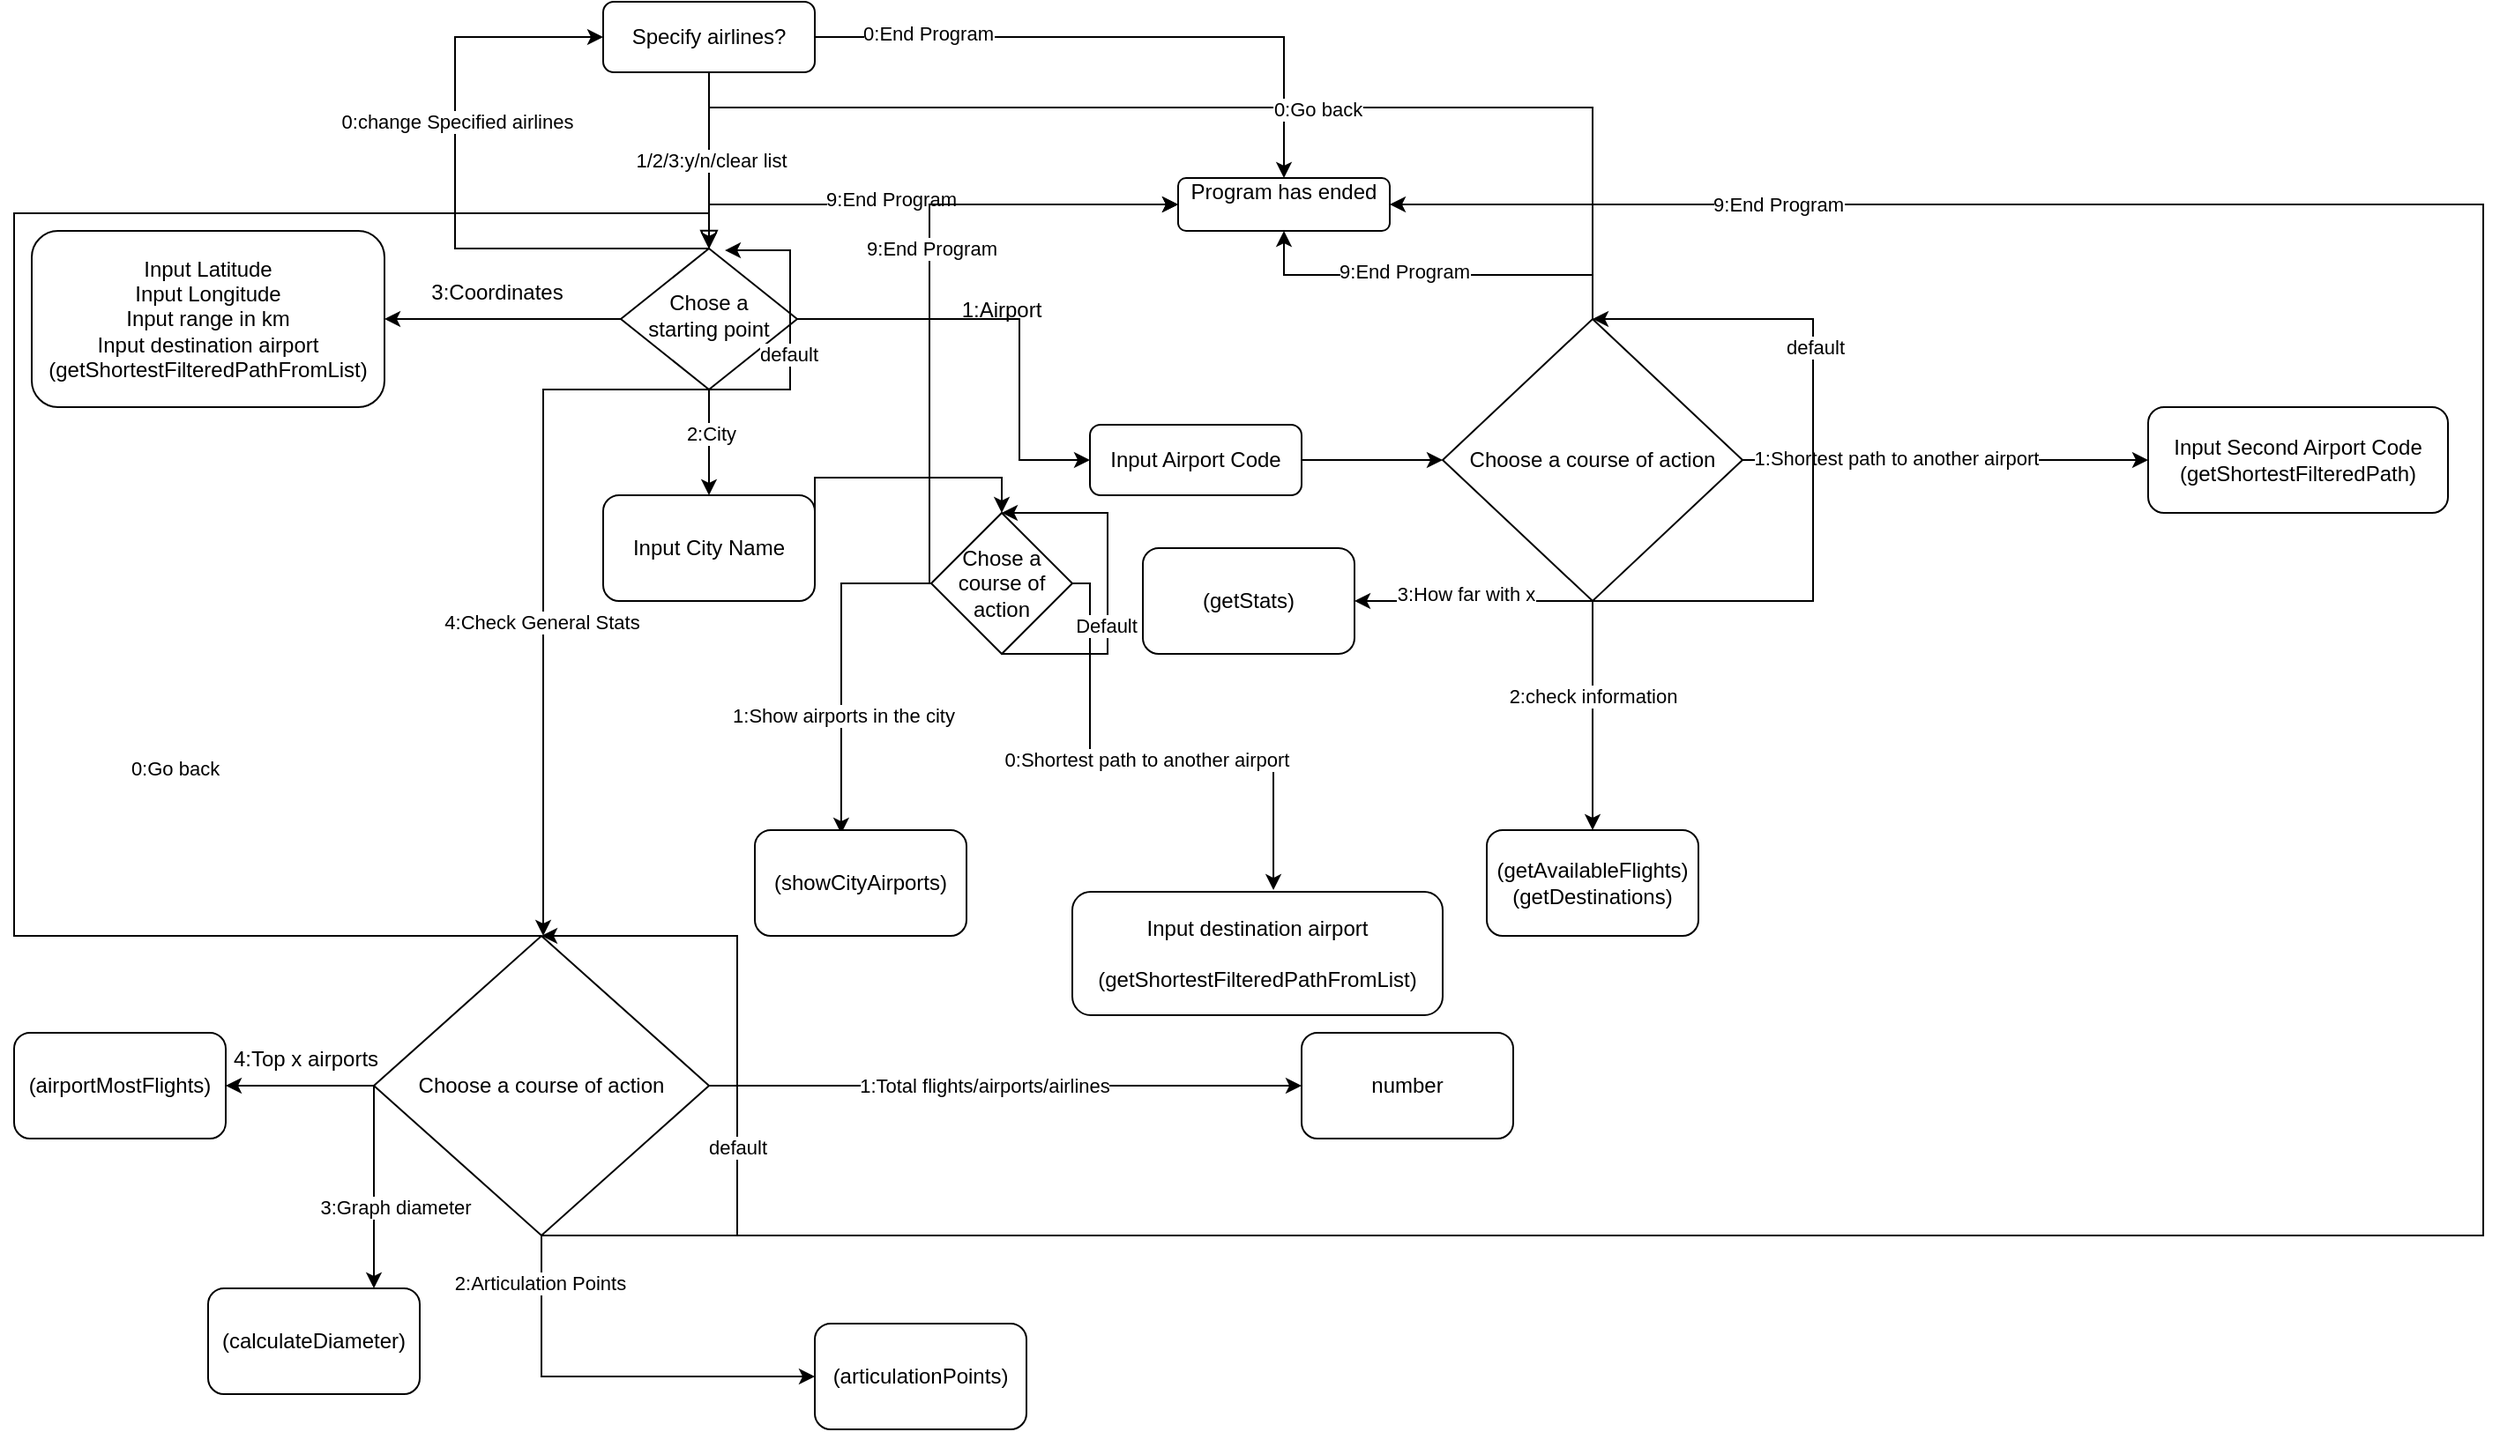 <mxfile version="20.8.1"><diagram id="C5RBs43oDa-KdzZeNtuy" name="Page-1"><mxGraphModel dx="2074" dy="1142" grid="1" gridSize="10" guides="1" tooltips="1" connect="1" arrows="1" fold="1" page="1" pageScale="1" pageWidth="827" pageHeight="1169" math="0" shadow="0"><root><mxCell id="WIyWlLk6GJQsqaUBKTNV-0"/><mxCell id="WIyWlLk6GJQsqaUBKTNV-1" parent="WIyWlLk6GJQsqaUBKTNV-0"/><mxCell id="WIyWlLk6GJQsqaUBKTNV-2" value="" style="rounded=0;html=1;jettySize=auto;orthogonalLoop=1;fontSize=11;endArrow=block;endFill=0;endSize=8;strokeWidth=1;shadow=0;labelBackgroundColor=none;edgeStyle=orthogonalEdgeStyle;" parent="WIyWlLk6GJQsqaUBKTNV-1" source="WIyWlLk6GJQsqaUBKTNV-3" target="WIyWlLk6GJQsqaUBKTNV-6" edge="1"><mxGeometry relative="1" as="geometry"/></mxCell><mxCell id="BYzfm_tb96qDIa3dfRPy-41" style="edgeStyle=orthogonalEdgeStyle;rounded=0;orthogonalLoop=1;jettySize=auto;html=1;exitX=1;exitY=0.5;exitDx=0;exitDy=0;entryX=0.5;entryY=0;entryDx=0;entryDy=0;" parent="WIyWlLk6GJQsqaUBKTNV-1" source="WIyWlLk6GJQsqaUBKTNV-3" target="BYzfm_tb96qDIa3dfRPy-10" edge="1"><mxGeometry relative="1" as="geometry"/></mxCell><mxCell id="BYzfm_tb96qDIa3dfRPy-42" value="0:End Program" style="edgeLabel;html=1;align=center;verticalAlign=middle;resizable=0;points=[];" parent="BYzfm_tb96qDIa3dfRPy-41" vertex="1" connectable="0"><mxGeometry x="-0.63" y="2" relative="1" as="geometry"><mxPoint as="offset"/></mxGeometry></mxCell><mxCell id="WIyWlLk6GJQsqaUBKTNV-3" value="Specify airlines?" style="rounded=1;whiteSpace=wrap;html=1;fontSize=12;glass=0;strokeWidth=1;shadow=0;" parent="WIyWlLk6GJQsqaUBKTNV-1" vertex="1"><mxGeometry x="344" y="10" width="120" height="40" as="geometry"/></mxCell><mxCell id="BYzfm_tb96qDIa3dfRPy-1" style="edgeStyle=orthogonalEdgeStyle;rounded=0;orthogonalLoop=1;jettySize=auto;html=1;exitX=1;exitY=0.5;exitDx=0;exitDy=0;entryX=0;entryY=0.5;entryDx=0;entryDy=0;" parent="WIyWlLk6GJQsqaUBKTNV-1" source="WIyWlLk6GJQsqaUBKTNV-6" target="WIyWlLk6GJQsqaUBKTNV-7" edge="1"><mxGeometry relative="1" as="geometry"><Array as="points"><mxPoint x="580" y="190"/><mxPoint x="580" y="270"/></Array></mxGeometry></mxCell><mxCell id="BYzfm_tb96qDIa3dfRPy-7" style="edgeStyle=orthogonalEdgeStyle;rounded=0;orthogonalLoop=1;jettySize=auto;html=1;exitX=0;exitY=0.5;exitDx=0;exitDy=0;entryX=1;entryY=0.5;entryDx=0;entryDy=0;" parent="WIyWlLk6GJQsqaUBKTNV-1" source="WIyWlLk6GJQsqaUBKTNV-6" target="BYzfm_tb96qDIa3dfRPy-6" edge="1"><mxGeometry relative="1" as="geometry"/></mxCell><mxCell id="BYzfm_tb96qDIa3dfRPy-29" style="edgeStyle=orthogonalEdgeStyle;rounded=0;orthogonalLoop=1;jettySize=auto;html=1;exitX=0.5;exitY=0;exitDx=0;exitDy=0;entryX=0;entryY=0.5;entryDx=0;entryDy=0;" parent="WIyWlLk6GJQsqaUBKTNV-1" source="WIyWlLk6GJQsqaUBKTNV-6" target="BYzfm_tb96qDIa3dfRPy-10" edge="1"><mxGeometry relative="1" as="geometry"/></mxCell><mxCell id="BYzfm_tb96qDIa3dfRPy-30" value="9:End Program" style="edgeLabel;html=1;align=center;verticalAlign=middle;resizable=0;points=[];" parent="BYzfm_tb96qDIa3dfRPy-29" vertex="1" connectable="0"><mxGeometry x="-0.122" y="3" relative="1" as="geometry"><mxPoint as="offset"/></mxGeometry></mxCell><mxCell id="BYzfm_tb96qDIa3dfRPy-33" style="edgeStyle=orthogonalEdgeStyle;rounded=0;orthogonalLoop=1;jettySize=auto;html=1;exitX=0.5;exitY=0;exitDx=0;exitDy=0;entryX=0;entryY=0.5;entryDx=0;entryDy=0;" parent="WIyWlLk6GJQsqaUBKTNV-1" source="WIyWlLk6GJQsqaUBKTNV-6" target="WIyWlLk6GJQsqaUBKTNV-3" edge="1"><mxGeometry relative="1" as="geometry"><Array as="points"><mxPoint x="260" y="150"/><mxPoint x="260" y="30"/></Array></mxGeometry></mxCell><mxCell id="BYzfm_tb96qDIa3dfRPy-34" value="0:change Specified airlines" style="edgeLabel;html=1;align=center;verticalAlign=middle;resizable=0;points=[];" parent="BYzfm_tb96qDIa3dfRPy-33" vertex="1" connectable="0"><mxGeometry x="0.242" y="-1" relative="1" as="geometry"><mxPoint as="offset"/></mxGeometry></mxCell><mxCell id="C-kWHtC4kPLgQm7HKc7v-20" style="edgeStyle=orthogonalEdgeStyle;rounded=0;orthogonalLoop=1;jettySize=auto;html=1;exitX=0.5;exitY=1;exitDx=0;exitDy=0;" edge="1" parent="WIyWlLk6GJQsqaUBKTNV-1" source="WIyWlLk6GJQsqaUBKTNV-6"><mxGeometry relative="1" as="geometry"><mxPoint x="310" y="540" as="targetPoint"/><Array as="points"><mxPoint x="310" y="230"/></Array></mxGeometry></mxCell><mxCell id="C-kWHtC4kPLgQm7HKc7v-21" value="4:Check General Stats" style="edgeLabel;html=1;align=center;verticalAlign=middle;resizable=0;points=[];" vertex="1" connectable="0" parent="C-kWHtC4kPLgQm7HKc7v-20"><mxGeometry x="0.119" y="-1" relative="1" as="geometry"><mxPoint as="offset"/></mxGeometry></mxCell><mxCell id="C-kWHtC4kPLgQm7HKc7v-41" style="edgeStyle=orthogonalEdgeStyle;rounded=0;orthogonalLoop=1;jettySize=auto;html=1;exitX=0.5;exitY=1;exitDx=0;exitDy=0;" edge="1" parent="WIyWlLk6GJQsqaUBKTNV-1" source="WIyWlLk6GJQsqaUBKTNV-6" target="C-kWHtC4kPLgQm7HKc7v-39"><mxGeometry relative="1" as="geometry"/></mxCell><mxCell id="C-kWHtC4kPLgQm7HKc7v-44" value="2:City" style="edgeLabel;html=1;align=center;verticalAlign=middle;resizable=0;points=[];" vertex="1" connectable="0" parent="C-kWHtC4kPLgQm7HKc7v-41"><mxGeometry x="-0.179" y="1" relative="1" as="geometry"><mxPoint as="offset"/></mxGeometry></mxCell><mxCell id="WIyWlLk6GJQsqaUBKTNV-6" value="&lt;div&gt;Chose a &lt;br&gt;&lt;/div&gt;&lt;div&gt;starting point&lt;br&gt;&lt;/div&gt;" style="rhombus;whiteSpace=wrap;html=1;shadow=0;fontFamily=Helvetica;fontSize=12;align=center;strokeWidth=1;spacing=6;spacingTop=-4;" parent="WIyWlLk6GJQsqaUBKTNV-1" vertex="1"><mxGeometry x="354" y="150" width="100" height="80" as="geometry"/></mxCell><mxCell id="BYzfm_tb96qDIa3dfRPy-13" style="edgeStyle=orthogonalEdgeStyle;rounded=0;orthogonalLoop=1;jettySize=auto;html=1;exitX=1;exitY=0.5;exitDx=0;exitDy=0;" parent="WIyWlLk6GJQsqaUBKTNV-1" source="WIyWlLk6GJQsqaUBKTNV-7" target="BYzfm_tb96qDIa3dfRPy-19" edge="1"><mxGeometry relative="1" as="geometry"><mxPoint x="740" y="180" as="targetPoint"/></mxGeometry></mxCell><mxCell id="WIyWlLk6GJQsqaUBKTNV-7" value="Input Airport Code" style="rounded=1;whiteSpace=wrap;html=1;fontSize=12;glass=0;strokeWidth=1;shadow=0;" parent="WIyWlLk6GJQsqaUBKTNV-1" vertex="1"><mxGeometry x="620" y="250" width="120" height="40" as="geometry"/></mxCell><mxCell id="WIyWlLk6GJQsqaUBKTNV-11" value="&lt;div&gt;Input destination airport&lt;/div&gt;&lt;div&gt;&lt;br&gt;&lt;/div&gt;(getShortestFilteredPathFromList)" style="rounded=1;whiteSpace=wrap;html=1;fontSize=12;glass=0;strokeWidth=1;shadow=0;" parent="WIyWlLk6GJQsqaUBKTNV-1" vertex="1"><mxGeometry x="610" y="515" width="210" height="70" as="geometry"/></mxCell><mxCell id="BYzfm_tb96qDIa3dfRPy-2" value="1:Airport" style="text;strokeColor=none;align=center;fillColor=none;html=1;verticalAlign=middle;whiteSpace=wrap;rounded=0;" parent="WIyWlLk6GJQsqaUBKTNV-1" vertex="1"><mxGeometry x="540" y="170" width="60" height="30" as="geometry"/></mxCell><mxCell id="BYzfm_tb96qDIa3dfRPy-6" value="&lt;div&gt;Input Latitude&lt;/div&gt;&lt;div&gt;Input Longitude&lt;/div&gt;&lt;div&gt;Input range in km&lt;/div&gt;&lt;div&gt;Input destination airport&lt;/div&gt;&lt;div&gt;(getShortestFilteredPathFromList)&lt;br&gt;&lt;/div&gt;" style="rounded=1;whiteSpace=wrap;html=1;" parent="WIyWlLk6GJQsqaUBKTNV-1" vertex="1"><mxGeometry x="20" y="140" width="200" height="100" as="geometry"/></mxCell><mxCell id="BYzfm_tb96qDIa3dfRPy-8" value="3:Coordinates" style="text;strokeColor=none;align=center;fillColor=none;html=1;verticalAlign=middle;whiteSpace=wrap;rounded=0;" parent="WIyWlLk6GJQsqaUBKTNV-1" vertex="1"><mxGeometry x="269" y="170" width="30" height="10" as="geometry"/></mxCell><mxCell id="BYzfm_tb96qDIa3dfRPy-10" value="&lt;div&gt;Program has ended&lt;/div&gt;&lt;div&gt;&lt;br&gt;&lt;/div&gt;" style="rounded=1;whiteSpace=wrap;html=1;" parent="WIyWlLk6GJQsqaUBKTNV-1" vertex="1"><mxGeometry x="670" y="110" width="120" height="30" as="geometry"/></mxCell><mxCell id="BYzfm_tb96qDIa3dfRPy-20" style="edgeStyle=orthogonalEdgeStyle;rounded=0;orthogonalLoop=1;jettySize=auto;html=1;exitX=0.5;exitY=0;exitDx=0;exitDy=0;entryX=0.5;entryY=0;entryDx=0;entryDy=0;" parent="WIyWlLk6GJQsqaUBKTNV-1" source="BYzfm_tb96qDIa3dfRPy-19" target="WIyWlLk6GJQsqaUBKTNV-6" edge="1"><mxGeometry relative="1" as="geometry"><Array as="points"><mxPoint x="905" y="70"/><mxPoint x="404" y="70"/></Array></mxGeometry></mxCell><mxCell id="BYzfm_tb96qDIa3dfRPy-21" value="0:Go back" style="edgeLabel;html=1;align=center;verticalAlign=middle;resizable=0;points=[];" parent="BYzfm_tb96qDIa3dfRPy-20" vertex="1" connectable="0"><mxGeometry x="-0.213" y="1" relative="1" as="geometry"><mxPoint as="offset"/></mxGeometry></mxCell><mxCell id="BYzfm_tb96qDIa3dfRPy-43" value="1/2/3:y/n/clear list" style="edgeLabel;html=1;align=center;verticalAlign=middle;resizable=0;points=[];" parent="BYzfm_tb96qDIa3dfRPy-20" vertex="1" connectable="0"><mxGeometry x="0.857" y="1" relative="1" as="geometry"><mxPoint as="offset"/></mxGeometry></mxCell><mxCell id="BYzfm_tb96qDIa3dfRPy-24" style="edgeStyle=orthogonalEdgeStyle;rounded=0;orthogonalLoop=1;jettySize=auto;html=1;exitX=1;exitY=0.5;exitDx=0;exitDy=0;entryX=0;entryY=0.5;entryDx=0;entryDy=0;" parent="WIyWlLk6GJQsqaUBKTNV-1" source="BYzfm_tb96qDIa3dfRPy-19" target="BYzfm_tb96qDIa3dfRPy-22" edge="1"><mxGeometry relative="1" as="geometry"/></mxCell><mxCell id="BYzfm_tb96qDIa3dfRPy-25" value="1:Shortest path to another airport" style="edgeLabel;html=1;align=center;verticalAlign=middle;resizable=0;points=[];" parent="BYzfm_tb96qDIa3dfRPy-24" vertex="1" connectable="0"><mxGeometry x="-0.243" y="1" relative="1" as="geometry"><mxPoint as="offset"/></mxGeometry></mxCell><mxCell id="BYzfm_tb96qDIa3dfRPy-27" style="edgeStyle=orthogonalEdgeStyle;rounded=0;orthogonalLoop=1;jettySize=auto;html=1;exitX=0.5;exitY=1;exitDx=0;exitDy=0;entryX=0.5;entryY=0;entryDx=0;entryDy=0;" parent="WIyWlLk6GJQsqaUBKTNV-1" source="BYzfm_tb96qDIa3dfRPy-19" target="BYzfm_tb96qDIa3dfRPy-26" edge="1"><mxGeometry relative="1" as="geometry"/></mxCell><mxCell id="BYzfm_tb96qDIa3dfRPy-28" value="2:check information" style="edgeLabel;html=1;align=center;verticalAlign=middle;resizable=0;points=[];" parent="BYzfm_tb96qDIa3dfRPy-27" vertex="1" connectable="0"><mxGeometry x="-0.174" relative="1" as="geometry"><mxPoint as="offset"/></mxGeometry></mxCell><mxCell id="BYzfm_tb96qDIa3dfRPy-44" style="edgeStyle=orthogonalEdgeStyle;rounded=0;orthogonalLoop=1;jettySize=auto;html=1;exitX=0.5;exitY=0;exitDx=0;exitDy=0;entryX=0.5;entryY=1;entryDx=0;entryDy=0;" parent="WIyWlLk6GJQsqaUBKTNV-1" source="BYzfm_tb96qDIa3dfRPy-19" target="BYzfm_tb96qDIa3dfRPy-10" edge="1"><mxGeometry relative="1" as="geometry"/></mxCell><mxCell id="BYzfm_tb96qDIa3dfRPy-45" value="9:End Program" style="edgeLabel;html=1;align=center;verticalAlign=middle;resizable=0;points=[];" parent="BYzfm_tb96qDIa3dfRPy-44" vertex="1" connectable="0"><mxGeometry x="0.174" y="-2" relative="1" as="geometry"><mxPoint as="offset"/></mxGeometry></mxCell><mxCell id="C-kWHtC4kPLgQm7HKc7v-31" style="edgeStyle=orthogonalEdgeStyle;rounded=0;orthogonalLoop=1;jettySize=auto;html=1;exitX=0.5;exitY=1;exitDx=0;exitDy=0;" edge="1" parent="WIyWlLk6GJQsqaUBKTNV-1" source="BYzfm_tb96qDIa3dfRPy-19" target="C-kWHtC4kPLgQm7HKc7v-29"><mxGeometry relative="1" as="geometry"><Array as="points"><mxPoint x="800" y="350"/><mxPoint x="800" y="350"/></Array></mxGeometry></mxCell><mxCell id="C-kWHtC4kPLgQm7HKc7v-32" value="3:How far with x" style="edgeLabel;html=1;align=center;verticalAlign=middle;resizable=0;points=[];" vertex="1" connectable="0" parent="C-kWHtC4kPLgQm7HKc7v-31"><mxGeometry x="-0.184" y="-4" relative="1" as="geometry"><mxPoint x="-17" as="offset"/></mxGeometry></mxCell><mxCell id="BYzfm_tb96qDIa3dfRPy-19" value="Choose a course of action" style="rhombus;whiteSpace=wrap;html=1;" parent="WIyWlLk6GJQsqaUBKTNV-1" vertex="1"><mxGeometry x="820" y="190" width="170" height="160" as="geometry"/></mxCell><mxCell id="BYzfm_tb96qDIa3dfRPy-22" value="&lt;div&gt;Input Second Airport Code&lt;/div&gt;&lt;div&gt;(getShortestFilteredPath)&lt;br&gt;&lt;/div&gt;" style="rounded=1;whiteSpace=wrap;html=1;" parent="WIyWlLk6GJQsqaUBKTNV-1" vertex="1"><mxGeometry x="1220" y="240" width="170" height="60" as="geometry"/></mxCell><mxCell id="BYzfm_tb96qDIa3dfRPy-26" value="&lt;div&gt;(getAvailableFlights)&lt;/div&gt;&lt;div&gt;(getDestinations)&lt;br&gt;&lt;/div&gt;" style="rounded=1;whiteSpace=wrap;html=1;" parent="WIyWlLk6GJQsqaUBKTNV-1" vertex="1"><mxGeometry x="845" y="480" width="120" height="60" as="geometry"/></mxCell><mxCell id="BYzfm_tb96qDIa3dfRPy-35" style="edgeStyle=orthogonalEdgeStyle;rounded=0;orthogonalLoop=1;jettySize=auto;html=1;exitX=0.5;exitY=1;exitDx=0;exitDy=0;entryX=0.59;entryY=0.013;entryDx=0;entryDy=0;entryPerimeter=0;" parent="WIyWlLk6GJQsqaUBKTNV-1" source="WIyWlLk6GJQsqaUBKTNV-6" target="WIyWlLk6GJQsqaUBKTNV-6" edge="1"><mxGeometry relative="1" as="geometry"><Array as="points"><mxPoint x="450" y="230"/><mxPoint x="450" y="151"/></Array></mxGeometry></mxCell><mxCell id="BYzfm_tb96qDIa3dfRPy-37" value="default" style="edgeLabel;html=1;align=center;verticalAlign=middle;resizable=0;points=[];" parent="BYzfm_tb96qDIa3dfRPy-35" vertex="1" connectable="0"><mxGeometry x="-0.066" y="2" relative="1" as="geometry"><mxPoint x="1" y="9" as="offset"/></mxGeometry></mxCell><mxCell id="BYzfm_tb96qDIa3dfRPy-38" style="edgeStyle=orthogonalEdgeStyle;rounded=0;orthogonalLoop=1;jettySize=auto;html=1;exitX=0.5;exitY=1;exitDx=0;exitDy=0;entryX=0.5;entryY=0;entryDx=0;entryDy=0;" parent="WIyWlLk6GJQsqaUBKTNV-1" source="BYzfm_tb96qDIa3dfRPy-19" target="BYzfm_tb96qDIa3dfRPy-19" edge="1"><mxGeometry relative="1" as="geometry"><Array as="points"><mxPoint x="1030" y="350"/><mxPoint x="1030" y="190"/></Array></mxGeometry></mxCell><mxCell id="BYzfm_tb96qDIa3dfRPy-39" value="default" style="edgeLabel;html=1;align=center;verticalAlign=middle;resizable=0;points=[];" parent="BYzfm_tb96qDIa3dfRPy-38" vertex="1" connectable="0"><mxGeometry x="0.311" y="-1" relative="1" as="geometry"><mxPoint as="offset"/></mxGeometry></mxCell><mxCell id="C-kWHtC4kPLgQm7HKc7v-3" style="edgeStyle=orthogonalEdgeStyle;rounded=0;orthogonalLoop=1;jettySize=auto;html=1;exitX=0.5;exitY=0;exitDx=0;exitDy=0;entryX=0.5;entryY=0;entryDx=0;entryDy=0;" edge="1" parent="WIyWlLk6GJQsqaUBKTNV-1" source="C-kWHtC4kPLgQm7HKc7v-0" target="WIyWlLk6GJQsqaUBKTNV-6"><mxGeometry relative="1" as="geometry"><Array as="points"><mxPoint x="10" y="540"/><mxPoint x="10" y="130"/><mxPoint x="404" y="130"/></Array></mxGeometry></mxCell><mxCell id="C-kWHtC4kPLgQm7HKc7v-4" value="0:Go back" style="edgeLabel;html=1;align=center;verticalAlign=middle;resizable=0;points=[];" vertex="1" connectable="0" parent="C-kWHtC4kPLgQm7HKc7v-3"><mxGeometry x="-0.756" y="4" relative="1" as="geometry"><mxPoint x="-71" y="-99" as="offset"/></mxGeometry></mxCell><mxCell id="C-kWHtC4kPLgQm7HKc7v-6" style="edgeStyle=orthogonalEdgeStyle;rounded=0;orthogonalLoop=1;jettySize=auto;html=1;exitX=1;exitY=0.5;exitDx=0;exitDy=0;entryX=0;entryY=0.5;entryDx=0;entryDy=0;" edge="1" parent="WIyWlLk6GJQsqaUBKTNV-1" source="C-kWHtC4kPLgQm7HKc7v-0" target="C-kWHtC4kPLgQm7HKc7v-5"><mxGeometry relative="1" as="geometry"/></mxCell><mxCell id="C-kWHtC4kPLgQm7HKc7v-7" value="1:Total flights/airports/airlines" style="edgeLabel;html=1;align=center;verticalAlign=middle;resizable=0;points=[];" vertex="1" connectable="0" parent="C-kWHtC4kPLgQm7HKc7v-6"><mxGeometry x="-0.31" y="-5" relative="1" as="geometry"><mxPoint x="40" y="-5" as="offset"/></mxGeometry></mxCell><mxCell id="C-kWHtC4kPLgQm7HKc7v-10" style="edgeStyle=orthogonalEdgeStyle;rounded=0;orthogonalLoop=1;jettySize=auto;html=1;exitX=0;exitY=0.5;exitDx=0;exitDy=0;" edge="1" parent="WIyWlLk6GJQsqaUBKTNV-1" source="C-kWHtC4kPLgQm7HKc7v-0" target="C-kWHtC4kPLgQm7HKc7v-9"><mxGeometry relative="1" as="geometry"><Array as="points"><mxPoint x="214" y="670"/><mxPoint x="214" y="670"/></Array></mxGeometry></mxCell><mxCell id="C-kWHtC4kPLgQm7HKc7v-13" value="3:Graph diameter" style="edgeLabel;html=1;align=center;verticalAlign=middle;resizable=0;points=[];" vertex="1" connectable="0" parent="C-kWHtC4kPLgQm7HKc7v-10"><mxGeometry x="0.183" y="-1" relative="1" as="geometry"><mxPoint x="13" y="1" as="offset"/></mxGeometry></mxCell><mxCell id="C-kWHtC4kPLgQm7HKc7v-11" style="edgeStyle=orthogonalEdgeStyle;rounded=0;orthogonalLoop=1;jettySize=auto;html=1;exitX=0.5;exitY=1;exitDx=0;exitDy=0;" edge="1" parent="WIyWlLk6GJQsqaUBKTNV-1" source="C-kWHtC4kPLgQm7HKc7v-0" target="C-kWHtC4kPLgQm7HKc7v-8"><mxGeometry relative="1" as="geometry"><Array as="points"><mxPoint x="309" y="790"/></Array></mxGeometry></mxCell><mxCell id="C-kWHtC4kPLgQm7HKc7v-12" value="2:Articulation Points" style="edgeLabel;html=1;align=center;verticalAlign=middle;resizable=0;points=[];" vertex="1" connectable="0" parent="C-kWHtC4kPLgQm7HKc7v-11"><mxGeometry x="-0.778" y="-1" relative="1" as="geometry"><mxPoint y="1" as="offset"/></mxGeometry></mxCell><mxCell id="C-kWHtC4kPLgQm7HKc7v-34" style="edgeStyle=orthogonalEdgeStyle;rounded=0;orthogonalLoop=1;jettySize=auto;html=1;exitX=0;exitY=0.5;exitDx=0;exitDy=0;" edge="1" parent="WIyWlLk6GJQsqaUBKTNV-1" source="C-kWHtC4kPLgQm7HKc7v-0" target="C-kWHtC4kPLgQm7HKc7v-33"><mxGeometry relative="1" as="geometry"/></mxCell><mxCell id="C-kWHtC4kPLgQm7HKc7v-37" style="edgeStyle=orthogonalEdgeStyle;rounded=0;orthogonalLoop=1;jettySize=auto;html=1;exitX=0.5;exitY=1;exitDx=0;exitDy=0;entryX=1;entryY=0.5;entryDx=0;entryDy=0;" edge="1" parent="WIyWlLk6GJQsqaUBKTNV-1" source="C-kWHtC4kPLgQm7HKc7v-0" target="BYzfm_tb96qDIa3dfRPy-10"><mxGeometry relative="1" as="geometry"><mxPoint x="1160" y="110" as="targetPoint"/><Array as="points"><mxPoint x="1410" y="710"/><mxPoint x="1410" y="125"/></Array></mxGeometry></mxCell><mxCell id="C-kWHtC4kPLgQm7HKc7v-38" value="9:End Program" style="edgeLabel;html=1;align=center;verticalAlign=middle;resizable=0;points=[];" vertex="1" connectable="0" parent="C-kWHtC4kPLgQm7HKc7v-37"><mxGeometry x="-0.764" y="-3" relative="1" as="geometry"><mxPoint x="429" y="-588" as="offset"/></mxGeometry></mxCell><mxCell id="C-kWHtC4kPLgQm7HKc7v-0" value="Choose a course of action" style="rhombus;whiteSpace=wrap;html=1;" vertex="1" parent="WIyWlLk6GJQsqaUBKTNV-1"><mxGeometry x="214" y="540" width="190" height="170" as="geometry"/></mxCell><mxCell id="C-kWHtC4kPLgQm7HKc7v-5" value="number" style="rounded=1;whiteSpace=wrap;html=1;" vertex="1" parent="WIyWlLk6GJQsqaUBKTNV-1"><mxGeometry x="740" y="595" width="120" height="60" as="geometry"/></mxCell><mxCell id="C-kWHtC4kPLgQm7HKc7v-8" value="(articulationPoints)" style="rounded=1;whiteSpace=wrap;html=1;" vertex="1" parent="WIyWlLk6GJQsqaUBKTNV-1"><mxGeometry x="464" y="760" width="120" height="60" as="geometry"/></mxCell><mxCell id="C-kWHtC4kPLgQm7HKc7v-9" value="(calculateDiameter)" style="rounded=1;whiteSpace=wrap;html=1;" vertex="1" parent="WIyWlLk6GJQsqaUBKTNV-1"><mxGeometry x="120" y="740" width="120" height="60" as="geometry"/></mxCell><mxCell id="C-kWHtC4kPLgQm7HKc7v-14" style="edgeStyle=orthogonalEdgeStyle;rounded=0;orthogonalLoop=1;jettySize=auto;html=1;exitX=0.5;exitY=1;exitDx=0;exitDy=0;entryX=0.5;entryY=0;entryDx=0;entryDy=0;" edge="1" parent="WIyWlLk6GJQsqaUBKTNV-1" source="C-kWHtC4kPLgQm7HKc7v-0" target="C-kWHtC4kPLgQm7HKc7v-0"><mxGeometry relative="1" as="geometry"><Array as="points"><mxPoint x="420" y="710"/><mxPoint x="420" y="540"/></Array></mxGeometry></mxCell><mxCell id="C-kWHtC4kPLgQm7HKc7v-15" value="default" style="edgeLabel;html=1;align=center;verticalAlign=middle;resizable=0;points=[];" vertex="1" connectable="0" parent="C-kWHtC4kPLgQm7HKc7v-14"><mxGeometry x="-0.176" relative="1" as="geometry"><mxPoint as="offset"/></mxGeometry></mxCell><mxCell id="C-kWHtC4kPLgQm7HKc7v-18" style="edgeStyle=orthogonalEdgeStyle;rounded=0;orthogonalLoop=1;jettySize=auto;html=1;exitX=1;exitY=0.5;exitDx=0;exitDy=0;entryX=0.543;entryY=-0.014;entryDx=0;entryDy=0;entryPerimeter=0;" edge="1" parent="WIyWlLk6GJQsqaUBKTNV-1" source="C-kWHtC4kPLgQm7HKc7v-16" target="WIyWlLk6GJQsqaUBKTNV-11"><mxGeometry relative="1" as="geometry"><Array as="points"><mxPoint x="620" y="340"/><mxPoint x="620" y="440"/><mxPoint x="724" y="440"/></Array></mxGeometry></mxCell><mxCell id="C-kWHtC4kPLgQm7HKc7v-19" value="0:Shortest path to another airport" style="edgeLabel;html=1;align=center;verticalAlign=middle;resizable=0;points=[];" vertex="1" connectable="0" parent="C-kWHtC4kPLgQm7HKc7v-18"><mxGeometry x="-0.191" y="-1" relative="1" as="geometry"><mxPoint x="25" y="-1" as="offset"/></mxGeometry></mxCell><mxCell id="C-kWHtC4kPLgQm7HKc7v-24" style="edgeStyle=orthogonalEdgeStyle;rounded=0;orthogonalLoop=1;jettySize=auto;html=1;exitX=0;exitY=0.5;exitDx=0;exitDy=0;entryX=0.408;entryY=0.033;entryDx=0;entryDy=0;entryPerimeter=0;" edge="1" parent="WIyWlLk6GJQsqaUBKTNV-1" source="C-kWHtC4kPLgQm7HKc7v-16" target="C-kWHtC4kPLgQm7HKc7v-23"><mxGeometry relative="1" as="geometry"/></mxCell><mxCell id="C-kWHtC4kPLgQm7HKc7v-25" value="1:Show airports in the city" style="edgeLabel;html=1;align=center;verticalAlign=middle;resizable=0;points=[];" vertex="1" connectable="0" parent="C-kWHtC4kPLgQm7HKc7v-24"><mxGeometry x="0.115" y="1" relative="1" as="geometry"><mxPoint y="18" as="offset"/></mxGeometry></mxCell><mxCell id="C-kWHtC4kPLgQm7HKc7v-36" value="9:End Program" style="edgeStyle=orthogonalEdgeStyle;rounded=0;orthogonalLoop=1;jettySize=auto;html=1;exitX=1;exitY=0.5;exitDx=0;exitDy=0;entryX=0;entryY=0.5;entryDx=0;entryDy=0;" edge="1" parent="WIyWlLk6GJQsqaUBKTNV-1" source="C-kWHtC4kPLgQm7HKc7v-16" target="BYzfm_tb96qDIa3dfRPy-10"><mxGeometry x="0.24" y="-1" relative="1" as="geometry"><Array as="points"><mxPoint x="529" y="125"/></Array><mxPoint as="offset"/></mxGeometry></mxCell><mxCell id="C-kWHtC4kPLgQm7HKc7v-16" value="&lt;div&gt;Chose a&lt;/div&gt;&lt;div&gt;course of action&lt;br&gt;&lt;/div&gt;" style="rhombus;whiteSpace=wrap;html=1;" vertex="1" parent="WIyWlLk6GJQsqaUBKTNV-1"><mxGeometry x="530" y="300" width="80" height="80" as="geometry"/></mxCell><mxCell id="C-kWHtC4kPLgQm7HKc7v-23" value="(showCityAirports)" style="rounded=1;whiteSpace=wrap;html=1;" vertex="1" parent="WIyWlLk6GJQsqaUBKTNV-1"><mxGeometry x="430" y="480" width="120" height="60" as="geometry"/></mxCell><mxCell id="C-kWHtC4kPLgQm7HKc7v-27" style="edgeStyle=orthogonalEdgeStyle;rounded=0;orthogonalLoop=1;jettySize=auto;html=1;exitX=0.5;exitY=1;exitDx=0;exitDy=0;entryX=0.5;entryY=0;entryDx=0;entryDy=0;" edge="1" parent="WIyWlLk6GJQsqaUBKTNV-1" source="C-kWHtC4kPLgQm7HKc7v-16" target="C-kWHtC4kPLgQm7HKc7v-16"><mxGeometry x="0.232" y="-20" relative="1" as="geometry"><Array as="points"><mxPoint x="630" y="380"/><mxPoint x="630" y="300"/></Array><mxPoint as="offset"/></mxGeometry></mxCell><mxCell id="C-kWHtC4kPLgQm7HKc7v-28" value="Default" style="edgeLabel;html=1;align=center;verticalAlign=middle;resizable=0;points=[];" vertex="1" connectable="0" parent="C-kWHtC4kPLgQm7HKc7v-27"><mxGeometry x="-0.241" y="1" relative="1" as="geometry"><mxPoint as="offset"/></mxGeometry></mxCell><mxCell id="C-kWHtC4kPLgQm7HKc7v-29" value="(getStats)" style="rounded=1;whiteSpace=wrap;html=1;" vertex="1" parent="WIyWlLk6GJQsqaUBKTNV-1"><mxGeometry x="650" y="320" width="120" height="60" as="geometry"/></mxCell><mxCell id="C-kWHtC4kPLgQm7HKc7v-33" value="(airportMostFlights)" style="rounded=1;whiteSpace=wrap;html=1;" vertex="1" parent="WIyWlLk6GJQsqaUBKTNV-1"><mxGeometry x="10" y="595" width="120" height="60" as="geometry"/></mxCell><mxCell id="C-kWHtC4kPLgQm7HKc7v-35" value="4:Top x airports" style="text;html=1;align=center;verticalAlign=middle;resizable=0;points=[];autosize=1;strokeColor=none;fillColor=none;" vertex="1" parent="WIyWlLk6GJQsqaUBKTNV-1"><mxGeometry x="120" y="595" width="110" height="30" as="geometry"/></mxCell><mxCell id="C-kWHtC4kPLgQm7HKc7v-42" style="edgeStyle=orthogonalEdgeStyle;rounded=0;orthogonalLoop=1;jettySize=auto;html=1;exitX=1;exitY=0.5;exitDx=0;exitDy=0;entryX=0.5;entryY=0;entryDx=0;entryDy=0;" edge="1" parent="WIyWlLk6GJQsqaUBKTNV-1" source="C-kWHtC4kPLgQm7HKc7v-39" target="C-kWHtC4kPLgQm7HKc7v-16"><mxGeometry relative="1" as="geometry"><Array as="points"><mxPoint x="464" y="280"/><mxPoint x="570" y="280"/></Array></mxGeometry></mxCell><mxCell id="C-kWHtC4kPLgQm7HKc7v-39" value="Input City Name" style="rounded=1;whiteSpace=wrap;html=1;" vertex="1" parent="WIyWlLk6GJQsqaUBKTNV-1"><mxGeometry x="344" y="290" width="120" height="60" as="geometry"/></mxCell></root></mxGraphModel></diagram></mxfile>